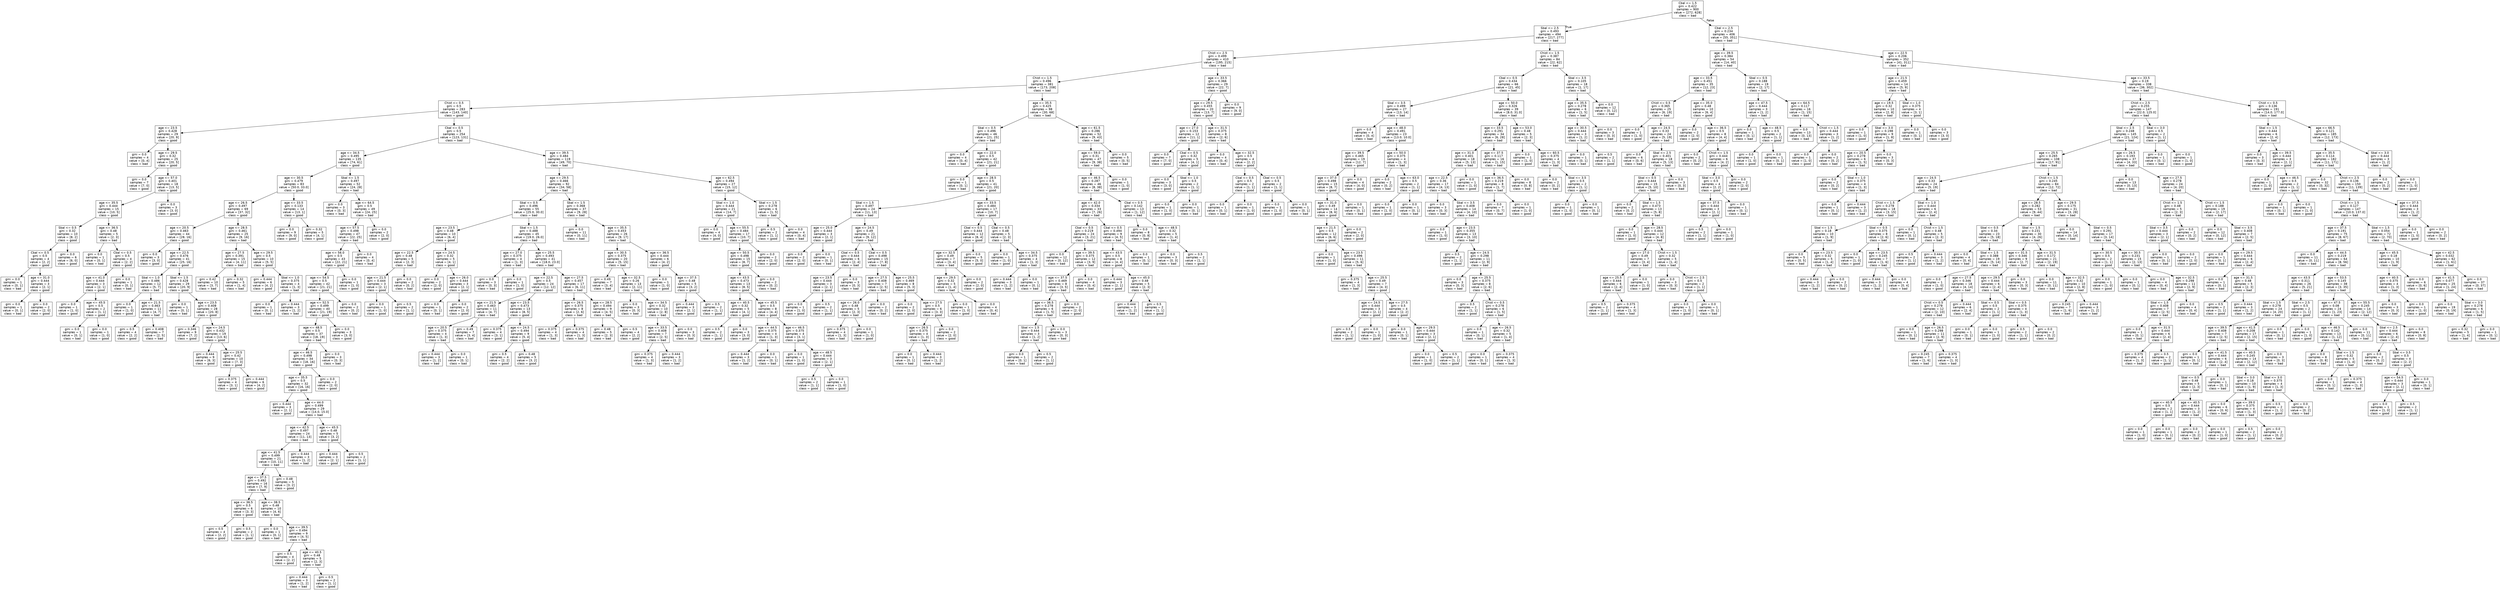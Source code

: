 digraph Tree {
node [shape=box, fontname="helvetica"] ;
edge [fontname="helvetica"] ;
0 [label="Cbal <= 1.5\ngini = 0.422\nsamples = 900\nvalue = [272, 628]\nclass = bad"] ;
1 [label="Sbal <= 2.5\ngini = 0.493\nsamples = 494\nvalue = [217, 277]\nclass = bad"] ;
0 -> 1 [labeldistance=2.5, labelangle=45, headlabel="True"] ;
2 [label="Chist <= 2.5\ngini = 0.499\nsamples = 410\nvalue = [195, 215]\nclass = bad"] ;
1 -> 2 ;
3 [label="Chist <= 1.5\ngini = 0.496\nsamples = 381\nvalue = [173, 208]\nclass = bad"] ;
2 -> 3 ;
4 [label="Chist <= 0.5\ngini = 0.5\nsamples = 283\nvalue = [143, 140]\nclass = good"] ;
3 -> 4 ;
5 [label="age <= 23.5\ngini = 0.428\nsamples = 29\nvalue = [20, 9]\nclass = good"] ;
4 -> 5 ;
6 [label="gini = 0.0\nsamples = 4\nvalue = [0, 4]\nclass = bad"] ;
5 -> 6 ;
7 [label="age <= 29.5\ngini = 0.32\nsamples = 25\nvalue = [20, 5]\nclass = good"] ;
5 -> 7 ;
8 [label="gini = 0.0\nsamples = 7\nvalue = [7, 0]\nclass = good"] ;
7 -> 8 ;
9 [label="age <= 57.0\ngini = 0.401\nsamples = 18\nvalue = [13, 5]\nclass = good"] ;
7 -> 9 ;
10 [label="age <= 35.5\ngini = 0.444\nsamples = 15\nvalue = [10, 5]\nclass = good"] ;
9 -> 10 ;
11 [label="Sbal <= 0.5\ngini = 0.32\nsamples = 10\nvalue = [8, 2]\nclass = good"] ;
10 -> 11 ;
12 [label="Cbal <= 0.5\ngini = 0.5\nsamples = 4\nvalue = [2, 2]\nclass = good"] ;
11 -> 12 ;
13 [label="gini = 0.0\nsamples = 1\nvalue = [0, 1]\nclass = bad"] ;
12 -> 13 ;
14 [label="age <= 31.0\ngini = 0.444\nsamples = 3\nvalue = [2, 1]\nclass = good"] ;
12 -> 14 ;
15 [label="gini = 0.0\nsamples = 1\nvalue = [0, 1]\nclass = bad"] ;
14 -> 15 ;
16 [label="gini = 0.0\nsamples = 2\nvalue = [2, 0]\nclass = good"] ;
14 -> 16 ;
17 [label="gini = 0.0\nsamples = 6\nvalue = [6, 0]\nclass = good"] ;
11 -> 17 ;
18 [label="age <= 36.5\ngini = 0.48\nsamples = 5\nvalue = [2, 3]\nclass = bad"] ;
10 -> 18 ;
19 [label="gini = 0.0\nsamples = 1\nvalue = [0, 1]\nclass = bad"] ;
18 -> 19 ;
20 [label="Cbal <= 0.5\ngini = 0.5\nsamples = 4\nvalue = [2, 2]\nclass = good"] ;
18 -> 20 ;
21 [label="age <= 41.0\ngini = 0.444\nsamples = 3\nvalue = [2, 1]\nclass = good"] ;
20 -> 21 ;
22 [label="gini = 0.0\nsamples = 1\nvalue = [1, 0]\nclass = good"] ;
21 -> 22 ;
23 [label="age <= 45.5\ngini = 0.5\nsamples = 2\nvalue = [1, 1]\nclass = good"] ;
21 -> 23 ;
24 [label="gini = 0.0\nsamples = 1\nvalue = [0, 1]\nclass = bad"] ;
23 -> 24 ;
25 [label="gini = 0.0\nsamples = 1\nvalue = [1, 0]\nclass = good"] ;
23 -> 25 ;
26 [label="gini = 0.0\nsamples = 1\nvalue = [0, 1]\nclass = bad"] ;
20 -> 26 ;
27 [label="gini = 0.0\nsamples = 3\nvalue = [3, 0]\nclass = good"] ;
9 -> 27 ;
28 [label="Cbal <= 0.5\ngini = 0.5\nsamples = 254\nvalue = [123, 131]\nclass = bad"] ;
4 -> 28 ;
29 [label="age <= 34.5\ngini = 0.495\nsamples = 135\nvalue = [74, 61]\nclass = good"] ;
28 -> 29 ;
30 [label="age <= 30.5\ngini = 0.479\nsamples = 83\nvalue = [50.0, 33.0]\nclass = good"] ;
29 -> 30 ;
31 [label="age <= 26.5\ngini = 0.497\nsamples = 69\nvalue = [37, 32]\nclass = good"] ;
30 -> 31 ;
32 [label="age <= 20.5\ngini = 0.463\nsamples = 44\nvalue = [28, 16]\nclass = good"] ;
31 -> 32 ;
33 [label="gini = 0.0\nsamples = 3\nvalue = [3, 0]\nclass = good"] ;
32 -> 33 ;
34 [label="age <= 22.5\ngini = 0.476\nsamples = 41\nvalue = [25, 16]\nclass = good"] ;
32 -> 34 ;
35 [label="Sbal <= 1.0\ngini = 0.486\nsamples = 12\nvalue = [5, 7]\nclass = bad"] ;
34 -> 35 ;
36 [label="gini = 0.0\nsamples = 1\nvalue = [1, 0]\nclass = good"] ;
35 -> 36 ;
37 [label="age <= 21.5\ngini = 0.463\nsamples = 11\nvalue = [4, 7]\nclass = bad"] ;
35 -> 37 ;
38 [label="gini = 0.5\nsamples = 4\nvalue = [2, 2]\nclass = good"] ;
37 -> 38 ;
39 [label="gini = 0.408\nsamples = 7\nvalue = [2, 5]\nclass = bad"] ;
37 -> 39 ;
40 [label="Sbal <= 1.5\ngini = 0.428\nsamples = 29\nvalue = [20, 9]\nclass = good"] ;
34 -> 40 ;
41 [label="gini = 0.0\nsamples = 1\nvalue = [0, 1]\nclass = bad"] ;
40 -> 41 ;
42 [label="age <= 23.5\ngini = 0.408\nsamples = 28\nvalue = [20, 8]\nclass = good"] ;
40 -> 42 ;
43 [label="gini = 0.346\nsamples = 9\nvalue = [7, 2]\nclass = good"] ;
42 -> 43 ;
44 [label="age <= 24.5\ngini = 0.432\nsamples = 19\nvalue = [13, 6]\nclass = good"] ;
42 -> 44 ;
45 [label="gini = 0.444\nsamples = 9\nvalue = [6, 3]\nclass = good"] ;
44 -> 45 ;
46 [label="age <= 25.5\ngini = 0.42\nsamples = 10\nvalue = [7, 3]\nclass = good"] ;
44 -> 46 ;
47 [label="gini = 0.375\nsamples = 4\nvalue = [3, 1]\nclass = good"] ;
46 -> 47 ;
48 [label="gini = 0.444\nsamples = 6\nvalue = [4, 2]\nclass = good"] ;
46 -> 48 ;
49 [label="age <= 28.5\ngini = 0.461\nsamples = 25\nvalue = [9, 16]\nclass = bad"] ;
31 -> 49 ;
50 [label="age <= 27.5\ngini = 0.391\nsamples = 15\nvalue = [4, 11]\nclass = bad"] ;
49 -> 50 ;
51 [label="gini = 0.42\nsamples = 10\nvalue = [3, 7]\nclass = bad"] ;
50 -> 51 ;
52 [label="gini = 0.32\nsamples = 5\nvalue = [1, 4]\nclass = bad"] ;
50 -> 52 ;
53 [label="age <= 29.5\ngini = 0.5\nsamples = 10\nvalue = [5, 5]\nclass = good"] ;
49 -> 53 ;
54 [label="gini = 0.444\nsamples = 6\nvalue = [4, 2]\nclass = good"] ;
53 -> 54 ;
55 [label="Sbal <= 1.0\ngini = 0.375\nsamples = 4\nvalue = [1, 3]\nclass = bad"] ;
53 -> 55 ;
56 [label="gini = 0.0\nsamples = 1\nvalue = [0, 1]\nclass = bad"] ;
55 -> 56 ;
57 [label="gini = 0.444\nsamples = 3\nvalue = [1, 2]\nclass = bad"] ;
55 -> 57 ;
58 [label="age <= 33.5\ngini = 0.133\nsamples = 14\nvalue = [13, 1]\nclass = good"] ;
30 -> 58 ;
59 [label="gini = 0.0\nsamples = 9\nvalue = [9, 0]\nclass = good"] ;
58 -> 59 ;
60 [label="gini = 0.32\nsamples = 5\nvalue = [4, 1]\nclass = good"] ;
58 -> 60 ;
61 [label="Sbal <= 1.5\ngini = 0.497\nsamples = 52\nvalue = [24, 28]\nclass = bad"] ;
29 -> 61 ;
62 [label="gini = 0.0\nsamples = 3\nvalue = [0, 3]\nclass = bad"] ;
61 -> 62 ;
63 [label="age <= 64.5\ngini = 0.5\nsamples = 49\nvalue = [24, 25]\nclass = bad"] ;
61 -> 63 ;
64 [label="age <= 57.5\ngini = 0.498\nsamples = 47\nvalue = [22, 25]\nclass = bad"] ;
63 -> 64 ;
65 [label="age <= 56.0\ngini = 0.5\nsamples = 43\nvalue = [22, 21]\nclass = good"] ;
64 -> 65 ;
66 [label="age <= 54.5\ngini = 0.5\nsamples = 42\nvalue = [21, 21]\nclass = good"] ;
65 -> 66 ;
67 [label="age <= 52.5\ngini = 0.499\nsamples = 40\nvalue = [21, 19]\nclass = good"] ;
66 -> 67 ;
68 [label="age <= 48.5\ngini = 0.5\nsamples = 37\nvalue = [18, 19]\nclass = bad"] ;
67 -> 68 ;
69 [label="age <= 46.5\ngini = 0.498\nsamples = 34\nvalue = [18, 16]\nclass = good"] ;
68 -> 69 ;
70 [label="age <= 35.5\ngini = 0.5\nsamples = 32\nvalue = [16, 16]\nclass = good"] ;
69 -> 70 ;
71 [label="gini = 0.444\nsamples = 3\nvalue = [2, 1]\nclass = good"] ;
70 -> 71 ;
72 [label="age <= 44.0\ngini = 0.499\nsamples = 29\nvalue = [14.0, 15.0]\nclass = bad"] ;
70 -> 72 ;
73 [label="age <= 42.5\ngini = 0.497\nsamples = 24\nvalue = [11, 13]\nclass = bad"] ;
72 -> 73 ;
74 [label="age <= 41.5\ngini = 0.499\nsamples = 21\nvalue = [10, 11]\nclass = bad"] ;
73 -> 74 ;
75 [label="age <= 37.5\ngini = 0.492\nsamples = 16\nvalue = [7, 9]\nclass = bad"] ;
74 -> 75 ;
76 [label="age <= 36.5\ngini = 0.5\nsamples = 6\nvalue = [3, 3]\nclass = good"] ;
75 -> 76 ;
77 [label="gini = 0.5\nsamples = 4\nvalue = [2, 2]\nclass = good"] ;
76 -> 77 ;
78 [label="gini = 0.5\nsamples = 2\nvalue = [1, 1]\nclass = good"] ;
76 -> 78 ;
79 [label="age <= 38.5\ngini = 0.48\nsamples = 10\nvalue = [4, 6]\nclass = bad"] ;
75 -> 79 ;
80 [label="gini = 0.0\nsamples = 1\nvalue = [0, 1]\nclass = bad"] ;
79 -> 80 ;
81 [label="age <= 39.5\ngini = 0.494\nsamples = 9\nvalue = [4, 5]\nclass = bad"] ;
79 -> 81 ;
82 [label="gini = 0.5\nsamples = 4\nvalue = [2, 2]\nclass = good"] ;
81 -> 82 ;
83 [label="age <= 40.5\ngini = 0.48\nsamples = 5\nvalue = [2, 3]\nclass = bad"] ;
81 -> 83 ;
84 [label="gini = 0.444\nsamples = 3\nvalue = [1, 2]\nclass = bad"] ;
83 -> 84 ;
85 [label="gini = 0.5\nsamples = 2\nvalue = [1, 1]\nclass = good"] ;
83 -> 85 ;
86 [label="gini = 0.48\nsamples = 5\nvalue = [3, 2]\nclass = good"] ;
74 -> 86 ;
87 [label="gini = 0.444\nsamples = 3\nvalue = [1, 2]\nclass = bad"] ;
73 -> 87 ;
88 [label="age <= 45.5\ngini = 0.48\nsamples = 5\nvalue = [3, 2]\nclass = good"] ;
72 -> 88 ;
89 [label="gini = 0.444\nsamples = 3\nvalue = [2, 1]\nclass = good"] ;
88 -> 89 ;
90 [label="gini = 0.5\nsamples = 2\nvalue = [1, 1]\nclass = good"] ;
88 -> 90 ;
91 [label="gini = 0.0\nsamples = 2\nvalue = [2, 0]\nclass = good"] ;
69 -> 91 ;
92 [label="gini = 0.0\nsamples = 3\nvalue = [0, 3]\nclass = bad"] ;
68 -> 92 ;
93 [label="gini = 0.0\nsamples = 3\nvalue = [3, 0]\nclass = good"] ;
67 -> 93 ;
94 [label="gini = 0.0\nsamples = 2\nvalue = [0, 2]\nclass = bad"] ;
66 -> 94 ;
95 [label="gini = 0.0\nsamples = 1\nvalue = [1, 0]\nclass = good"] ;
65 -> 95 ;
96 [label="gini = 0.0\nsamples = 4\nvalue = [0, 4]\nclass = bad"] ;
64 -> 96 ;
97 [label="gini = 0.0\nsamples = 2\nvalue = [2, 0]\nclass = good"] ;
63 -> 97 ;
98 [label="age <= 39.5\ngini = 0.484\nsamples = 119\nvalue = [49, 70]\nclass = bad"] ;
28 -> 98 ;
99 [label="age <= 29.5\ngini = 0.466\nsamples = 92\nvalue = [34, 58]\nclass = bad"] ;
98 -> 99 ;
100 [label="Sbal <= 0.5\ngini = 0.496\nsamples = 55\nvalue = [25.0, 30.0]\nclass = bad"] ;
99 -> 100 ;
101 [label="age <= 23.5\ngini = 0.48\nsamples = 10\nvalue = [6, 4]\nclass = good"] ;
100 -> 101 ;
102 [label="age <= 22.5\ngini = 0.48\nsamples = 5\nvalue = [2, 3]\nclass = bad"] ;
101 -> 102 ;
103 [label="age <= 21.5\ngini = 0.444\nsamples = 3\nvalue = [2, 1]\nclass = good"] ;
102 -> 103 ;
104 [label="gini = 0.0\nsamples = 1\nvalue = [1, 0]\nclass = good"] ;
103 -> 104 ;
105 [label="gini = 0.5\nsamples = 2\nvalue = [1, 1]\nclass = good"] ;
103 -> 105 ;
106 [label="gini = 0.0\nsamples = 2\nvalue = [0, 2]\nclass = bad"] ;
102 -> 106 ;
107 [label="age <= 24.5\ngini = 0.32\nsamples = 5\nvalue = [4, 1]\nclass = good"] ;
101 -> 107 ;
108 [label="gini = 0.0\nsamples = 2\nvalue = [2, 0]\nclass = good"] ;
107 -> 108 ;
109 [label="age <= 26.0\ngini = 0.444\nsamples = 3\nvalue = [2, 1]\nclass = good"] ;
107 -> 109 ;
110 [label="gini = 0.0\nsamples = 1\nvalue = [0, 1]\nclass = bad"] ;
109 -> 110 ;
111 [label="gini = 0.0\nsamples = 2\nvalue = [2, 0]\nclass = good"] ;
109 -> 111 ;
112 [label="Sbal <= 1.5\ngini = 0.488\nsamples = 45\nvalue = [19.0, 26.0]\nclass = bad"] ;
100 -> 112 ;
113 [label="age <= 27.0\ngini = 0.375\nsamples = 4\nvalue = [1, 3]\nclass = bad"] ;
112 -> 113 ;
114 [label="gini = 0.0\nsamples = 3\nvalue = [0, 3]\nclass = bad"] ;
113 -> 114 ;
115 [label="gini = 0.0\nsamples = 1\nvalue = [1, 0]\nclass = good"] ;
113 -> 115 ;
116 [label="age <= 25.5\ngini = 0.493\nsamples = 41\nvalue = [18.0, 23.0]\nclass = bad"] ;
112 -> 116 ;
117 [label="age <= 22.5\ngini = 0.5\nsamples = 24\nvalue = [12, 12]\nclass = good"] ;
116 -> 117 ;
118 [label="age <= 21.5\ngini = 0.463\nsamples = 11\nvalue = [4, 7]\nclass = bad"] ;
117 -> 118 ;
119 [label="age <= 20.5\ngini = 0.375\nsamples = 4\nvalue = [1, 3]\nclass = bad"] ;
118 -> 119 ;
120 [label="gini = 0.444\nsamples = 3\nvalue = [1, 2]\nclass = bad"] ;
119 -> 120 ;
121 [label="gini = 0.0\nsamples = 1\nvalue = [0, 1]\nclass = bad"] ;
119 -> 121 ;
122 [label="gini = 0.49\nsamples = 7\nvalue = [3, 4]\nclass = bad"] ;
118 -> 122 ;
123 [label="age <= 23.5\ngini = 0.473\nsamples = 13\nvalue = [8, 5]\nclass = good"] ;
117 -> 123 ;
124 [label="gini = 0.375\nsamples = 4\nvalue = [3, 1]\nclass = good"] ;
123 -> 124 ;
125 [label="age <= 24.5\ngini = 0.494\nsamples = 9\nvalue = [5, 4]\nclass = good"] ;
123 -> 125 ;
126 [label="gini = 0.5\nsamples = 4\nvalue = [2, 2]\nclass = good"] ;
125 -> 126 ;
127 [label="gini = 0.48\nsamples = 5\nvalue = [3, 2]\nclass = good"] ;
125 -> 127 ;
128 [label="age <= 27.5\ngini = 0.457\nsamples = 17\nvalue = [6, 11]\nclass = bad"] ;
116 -> 128 ;
129 [label="age <= 26.5\ngini = 0.375\nsamples = 8\nvalue = [2, 6]\nclass = bad"] ;
128 -> 129 ;
130 [label="gini = 0.375\nsamples = 4\nvalue = [1, 3]\nclass = bad"] ;
129 -> 130 ;
131 [label="gini = 0.375\nsamples = 4\nvalue = [1, 3]\nclass = bad"] ;
129 -> 131 ;
132 [label="age <= 28.5\ngini = 0.494\nsamples = 9\nvalue = [4, 5]\nclass = bad"] ;
128 -> 132 ;
133 [label="gini = 0.48\nsamples = 5\nvalue = [2, 3]\nclass = bad"] ;
132 -> 133 ;
134 [label="gini = 0.5\nsamples = 4\nvalue = [2, 2]\nclass = good"] ;
132 -> 134 ;
135 [label="Sbal <= 1.5\ngini = 0.368\nsamples = 37\nvalue = [9, 28]\nclass = bad"] ;
99 -> 135 ;
136 [label="gini = 0.0\nsamples = 11\nvalue = [0, 11]\nclass = bad"] ;
135 -> 136 ;
137 [label="age <= 35.5\ngini = 0.453\nsamples = 26\nvalue = [9, 17]\nclass = bad"] ;
135 -> 137 ;
138 [label="age <= 30.5\ngini = 0.375\nsamples = 20\nvalue = [5, 15]\nclass = bad"] ;
137 -> 138 ;
139 [label="gini = 0.49\nsamples = 7\nvalue = [3, 4]\nclass = bad"] ;
138 -> 139 ;
140 [label="age <= 32.5\ngini = 0.26\nsamples = 13\nvalue = [2, 11]\nclass = bad"] ;
138 -> 140 ;
141 [label="gini = 0.0\nsamples = 3\nvalue = [0, 3]\nclass = bad"] ;
140 -> 141 ;
142 [label="age <= 34.5\ngini = 0.32\nsamples = 10\nvalue = [2, 8]\nclass = bad"] ;
140 -> 142 ;
143 [label="age <= 33.5\ngini = 0.408\nsamples = 7\nvalue = [2, 5]\nclass = bad"] ;
142 -> 143 ;
144 [label="gini = 0.375\nsamples = 4\nvalue = [1, 3]\nclass = bad"] ;
143 -> 144 ;
145 [label="gini = 0.444\nsamples = 3\nvalue = [1, 2]\nclass = bad"] ;
143 -> 145 ;
146 [label="gini = 0.0\nsamples = 3\nvalue = [0, 3]\nclass = bad"] ;
142 -> 146 ;
147 [label="age <= 36.5\ngini = 0.444\nsamples = 6\nvalue = [4, 2]\nclass = good"] ;
137 -> 147 ;
148 [label="gini = 0.0\nsamples = 1\nvalue = [1, 0]\nclass = good"] ;
147 -> 148 ;
149 [label="age <= 37.5\ngini = 0.48\nsamples = 5\nvalue = [3, 2]\nclass = good"] ;
147 -> 149 ;
150 [label="gini = 0.444\nsamples = 3\nvalue = [2, 1]\nclass = good"] ;
149 -> 150 ;
151 [label="gini = 0.5\nsamples = 2\nvalue = [1, 1]\nclass = good"] ;
149 -> 151 ;
152 [label="age <= 62.5\ngini = 0.494\nsamples = 27\nvalue = [15, 12]\nclass = good"] ;
98 -> 152 ;
153 [label="Sbal <= 1.0\ngini = 0.444\nsamples = 21\nvalue = [14, 7]\nclass = good"] ;
152 -> 153 ;
154 [label="gini = 0.0\nsamples = 4\nvalue = [4, 0]\nclass = good"] ;
153 -> 154 ;
155 [label="age <= 55.5\ngini = 0.484\nsamples = 17\nvalue = [10, 7]\nclass = good"] ;
153 -> 155 ;
156 [label="age <= 50.5\ngini = 0.498\nsamples = 15\nvalue = [8, 7]\nclass = good"] ;
155 -> 156 ;
157 [label="age <= 43.5\ngini = 0.473\nsamples = 13\nvalue = [8, 5]\nclass = good"] ;
156 -> 157 ;
158 [label="age <= 40.5\ngini = 0.32\nsamples = 5\nvalue = [4, 1]\nclass = good"] ;
157 -> 158 ;
159 [label="gini = 0.5\nsamples = 2\nvalue = [1, 1]\nclass = good"] ;
158 -> 159 ;
160 [label="gini = 0.0\nsamples = 3\nvalue = [3, 0]\nclass = good"] ;
158 -> 160 ;
161 [label="age <= 45.5\ngini = 0.5\nsamples = 8\nvalue = [4, 4]\nclass = good"] ;
157 -> 161 ;
162 [label="age <= 44.5\ngini = 0.375\nsamples = 4\nvalue = [1, 3]\nclass = bad"] ;
161 -> 162 ;
163 [label="gini = 0.444\nsamples = 3\nvalue = [1, 2]\nclass = bad"] ;
162 -> 163 ;
164 [label="gini = 0.0\nsamples = 1\nvalue = [0, 1]\nclass = bad"] ;
162 -> 164 ;
165 [label="age <= 46.5\ngini = 0.375\nsamples = 4\nvalue = [3, 1]\nclass = good"] ;
161 -> 165 ;
166 [label="gini = 0.0\nsamples = 1\nvalue = [1, 0]\nclass = good"] ;
165 -> 166 ;
167 [label="age <= 48.5\ngini = 0.444\nsamples = 3\nvalue = [2, 1]\nclass = good"] ;
165 -> 167 ;
168 [label="gini = 0.5\nsamples = 2\nvalue = [1, 1]\nclass = good"] ;
167 -> 168 ;
169 [label="gini = 0.0\nsamples = 1\nvalue = [1, 0]\nclass = good"] ;
167 -> 169 ;
170 [label="gini = 0.0\nsamples = 2\nvalue = [0, 2]\nclass = bad"] ;
156 -> 170 ;
171 [label="gini = 0.0\nsamples = 2\nvalue = [2, 0]\nclass = good"] ;
155 -> 171 ;
172 [label="Sbal <= 1.5\ngini = 0.278\nsamples = 6\nvalue = [1, 5]\nclass = bad"] ;
152 -> 172 ;
173 [label="gini = 0.5\nsamples = 2\nvalue = [1, 1]\nclass = good"] ;
172 -> 173 ;
174 [label="gini = 0.0\nsamples = 4\nvalue = [0, 4]\nclass = bad"] ;
172 -> 174 ;
175 [label="age <= 35.5\ngini = 0.425\nsamples = 98\nvalue = [30, 68]\nclass = bad"] ;
3 -> 175 ;
176 [label="Sbal <= 0.5\ngini = 0.496\nsamples = 46\nvalue = [21, 25]\nclass = bad"] ;
175 -> 176 ;
177 [label="gini = 0.0\nsamples = 4\nvalue = [0, 4]\nclass = bad"] ;
176 -> 177 ;
178 [label="age <= 22.0\ngini = 0.5\nsamples = 42\nvalue = [21, 21]\nclass = good"] ;
176 -> 178 ;
179 [label="gini = 0.0\nsamples = 1\nvalue = [0, 1]\nclass = bad"] ;
178 -> 179 ;
180 [label="age <= 28.5\ngini = 0.5\nsamples = 41\nvalue = [21, 20]\nclass = good"] ;
178 -> 180 ;
181 [label="Sbal <= 1.5\ngini = 0.497\nsamples = 24\nvalue = [11, 13]\nclass = bad"] ;
180 -> 181 ;
182 [label="age <= 25.0\ngini = 0.444\nsamples = 3\nvalue = [2, 1]\nclass = good"] ;
181 -> 182 ;
183 [label="gini = 0.0\nsamples = 2\nvalue = [2, 0]\nclass = good"] ;
182 -> 183 ;
184 [label="gini = 0.0\nsamples = 1\nvalue = [0, 1]\nclass = bad"] ;
182 -> 184 ;
185 [label="age <= 24.5\ngini = 0.49\nsamples = 21\nvalue = [9, 12]\nclass = bad"] ;
181 -> 185 ;
186 [label="Cbal <= 0.5\ngini = 0.444\nsamples = 6\nvalue = [2, 4]\nclass = bad"] ;
185 -> 186 ;
187 [label="age <= 23.5\ngini = 0.444\nsamples = 3\nvalue = [2, 1]\nclass = good"] ;
186 -> 187 ;
188 [label="gini = 0.0\nsamples = 1\nvalue = [1, 0]\nclass = good"] ;
187 -> 188 ;
189 [label="gini = 0.5\nsamples = 2\nvalue = [1, 1]\nclass = good"] ;
187 -> 189 ;
190 [label="gini = 0.0\nsamples = 3\nvalue = [0, 3]\nclass = bad"] ;
186 -> 190 ;
191 [label="Cbal <= 0.5\ngini = 0.498\nsamples = 15\nvalue = [7, 8]\nclass = bad"] ;
185 -> 191 ;
192 [label="age <= 27.5\ngini = 0.408\nsamples = 7\nvalue = [2, 5]\nclass = bad"] ;
191 -> 192 ;
193 [label="age <= 26.0\ngini = 0.48\nsamples = 5\nvalue = [2, 3]\nclass = bad"] ;
192 -> 193 ;
194 [label="gini = 0.375\nsamples = 4\nvalue = [1, 3]\nclass = bad"] ;
193 -> 194 ;
195 [label="gini = 0.0\nsamples = 1\nvalue = [1, 0]\nclass = good"] ;
193 -> 195 ;
196 [label="gini = 0.0\nsamples = 2\nvalue = [0, 2]\nclass = bad"] ;
192 -> 196 ;
197 [label="age <= 25.5\ngini = 0.469\nsamples = 8\nvalue = [5, 3]\nclass = good"] ;
191 -> 197 ;
198 [label="gini = 0.0\nsamples = 2\nvalue = [2, 0]\nclass = good"] ;
197 -> 198 ;
199 [label="age <= 27.5\ngini = 0.5\nsamples = 6\nvalue = [3, 3]\nclass = good"] ;
197 -> 199 ;
200 [label="age <= 26.5\ngini = 0.375\nsamples = 4\nvalue = [1, 3]\nclass = bad"] ;
199 -> 200 ;
201 [label="gini = 0.0\nsamples = 1\nvalue = [0, 1]\nclass = bad"] ;
200 -> 201 ;
202 [label="gini = 0.444\nsamples = 3\nvalue = [1, 2]\nclass = bad"] ;
200 -> 202 ;
203 [label="gini = 0.0\nsamples = 2\nvalue = [2, 0]\nclass = good"] ;
199 -> 203 ;
204 [label="age <= 33.5\ngini = 0.484\nsamples = 17\nvalue = [10, 7]\nclass = good"] ;
180 -> 204 ;
205 [label="Cbal <= 0.5\ngini = 0.444\nsamples = 12\nvalue = [8, 4]\nclass = good"] ;
204 -> 205 ;
206 [label="age <= 32.5\ngini = 0.49\nsamples = 7\nvalue = [3, 4]\nclass = bad"] ;
205 -> 206 ;
207 [label="age <= 29.5\ngini = 0.32\nsamples = 5\nvalue = [1, 4]\nclass = bad"] ;
206 -> 207 ;
208 [label="gini = 0.0\nsamples = 1\nvalue = [1, 0]\nclass = good"] ;
207 -> 208 ;
209 [label="gini = 0.0\nsamples = 4\nvalue = [0, 4]\nclass = bad"] ;
207 -> 209 ;
210 [label="gini = 0.0\nsamples = 2\nvalue = [2, 0]\nclass = good"] ;
206 -> 210 ;
211 [label="gini = 0.0\nsamples = 5\nvalue = [5, 0]\nclass = good"] ;
205 -> 211 ;
212 [label="Cbal <= 0.5\ngini = 0.48\nsamples = 5\nvalue = [2, 3]\nclass = bad"] ;
204 -> 212 ;
213 [label="gini = 0.0\nsamples = 1\nvalue = [1, 0]\nclass = good"] ;
212 -> 213 ;
214 [label="age <= 34.5\ngini = 0.375\nsamples = 4\nvalue = [1, 3]\nclass = bad"] ;
212 -> 214 ;
215 [label="gini = 0.444\nsamples = 3\nvalue = [1, 2]\nclass = bad"] ;
214 -> 215 ;
216 [label="gini = 0.0\nsamples = 1\nvalue = [0, 1]\nclass = bad"] ;
214 -> 216 ;
217 [label="age <= 61.5\ngini = 0.286\nsamples = 52\nvalue = [9, 43]\nclass = bad"] ;
175 -> 217 ;
218 [label="age <= 59.0\ngini = 0.31\nsamples = 47\nvalue = [9, 38]\nclass = bad"] ;
217 -> 218 ;
219 [label="age <= 46.5\ngini = 0.287\nsamples = 46\nvalue = [8, 38]\nclass = bad"] ;
218 -> 219 ;
220 [label="age <= 42.0\ngini = 0.334\nsamples = 33\nvalue = [7, 26]\nclass = bad"] ;
219 -> 220 ;
221 [label="Cbal <= 0.5\ngini = 0.219\nsamples = 24\nvalue = [3, 21]\nclass = bad"] ;
220 -> 221 ;
222 [label="gini = 0.0\nsamples = 12\nvalue = [0, 12]\nclass = bad"] ;
221 -> 222 ;
223 [label="age <= 39.5\ngini = 0.375\nsamples = 12\nvalue = [3, 9]\nclass = bad"] ;
221 -> 223 ;
224 [label="age <= 37.5\ngini = 0.469\nsamples = 8\nvalue = [3, 5]\nclass = bad"] ;
223 -> 224 ;
225 [label="age <= 36.5\ngini = 0.278\nsamples = 6\nvalue = [1, 5]\nclass = bad"] ;
224 -> 225 ;
226 [label="Sbal <= 1.5\ngini = 0.444\nsamples = 3\nvalue = [1, 2]\nclass = bad"] ;
225 -> 226 ;
227 [label="gini = 0.0\nsamples = 1\nvalue = [0, 1]\nclass = bad"] ;
226 -> 227 ;
228 [label="gini = 0.5\nsamples = 2\nvalue = [1, 1]\nclass = good"] ;
226 -> 228 ;
229 [label="gini = 0.0\nsamples = 3\nvalue = [0, 3]\nclass = bad"] ;
225 -> 229 ;
230 [label="gini = 0.0\nsamples = 2\nvalue = [2, 0]\nclass = good"] ;
224 -> 230 ;
231 [label="gini = 0.0\nsamples = 4\nvalue = [0, 4]\nclass = bad"] ;
223 -> 231 ;
232 [label="Cbal <= 0.5\ngini = 0.494\nsamples = 9\nvalue = [4, 5]\nclass = bad"] ;
220 -> 232 ;
233 [label="age <= 43.5\ngini = 0.5\nsamples = 8\nvalue = [4, 4]\nclass = good"] ;
232 -> 233 ;
234 [label="gini = 0.444\nsamples = 3\nvalue = [2, 1]\nclass = good"] ;
233 -> 234 ;
235 [label="age <= 45.0\ngini = 0.48\nsamples = 5\nvalue = [2, 3]\nclass = bad"] ;
233 -> 235 ;
236 [label="gini = 0.444\nsamples = 3\nvalue = [1, 2]\nclass = bad"] ;
235 -> 236 ;
237 [label="gini = 0.5\nsamples = 2\nvalue = [1, 1]\nclass = good"] ;
235 -> 237 ;
238 [label="gini = 0.0\nsamples = 1\nvalue = [0, 1]\nclass = bad"] ;
232 -> 238 ;
239 [label="Cbal <= 0.5\ngini = 0.142\nsamples = 13\nvalue = [1, 12]\nclass = bad"] ;
219 -> 239 ;
240 [label="gini = 0.0\nsamples = 8\nvalue = [0, 8]\nclass = bad"] ;
239 -> 240 ;
241 [label="age <= 48.5\ngini = 0.32\nsamples = 5\nvalue = [1, 4]\nclass = bad"] ;
239 -> 241 ;
242 [label="gini = 0.0\nsamples = 3\nvalue = [0, 3]\nclass = bad"] ;
241 -> 242 ;
243 [label="gini = 0.5\nsamples = 2\nvalue = [1, 1]\nclass = good"] ;
241 -> 243 ;
244 [label="gini = 0.0\nsamples = 1\nvalue = [1, 0]\nclass = good"] ;
218 -> 244 ;
245 [label="gini = 0.0\nsamples = 5\nvalue = [0, 5]\nclass = bad"] ;
217 -> 245 ;
246 [label="age <= 33.5\ngini = 0.366\nsamples = 29\nvalue = [22, 7]\nclass = good"] ;
2 -> 246 ;
247 [label="age <= 29.5\ngini = 0.455\nsamples = 20\nvalue = [13, 7]\nclass = good"] ;
246 -> 247 ;
248 [label="age <= 27.0\ngini = 0.153\nsamples = 12\nvalue = [11, 1]\nclass = good"] ;
247 -> 248 ;
249 [label="gini = 0.0\nsamples = 7\nvalue = [7, 0]\nclass = good"] ;
248 -> 249 ;
250 [label="Cbal <= 0.5\ngini = 0.32\nsamples = 5\nvalue = [4, 1]\nclass = good"] ;
248 -> 250 ;
251 [label="gini = 0.0\nsamples = 3\nvalue = [3, 0]\nclass = good"] ;
250 -> 251 ;
252 [label="Sbal <= 1.0\ngini = 0.5\nsamples = 2\nvalue = [1, 1]\nclass = good"] ;
250 -> 252 ;
253 [label="gini = 0.0\nsamples = 1\nvalue = [1, 0]\nclass = good"] ;
252 -> 253 ;
254 [label="gini = 0.0\nsamples = 1\nvalue = [0, 1]\nclass = bad"] ;
252 -> 254 ;
255 [label="age <= 31.5\ngini = 0.375\nsamples = 8\nvalue = [2, 6]\nclass = bad"] ;
247 -> 255 ;
256 [label="gini = 0.0\nsamples = 4\nvalue = [0, 4]\nclass = bad"] ;
255 -> 256 ;
257 [label="age <= 32.5\ngini = 0.5\nsamples = 4\nvalue = [2, 2]\nclass = good"] ;
255 -> 257 ;
258 [label="Cbal <= 0.5\ngini = 0.5\nsamples = 2\nvalue = [1, 1]\nclass = good"] ;
257 -> 258 ;
259 [label="gini = 0.0\nsamples = 1\nvalue = [0, 1]\nclass = bad"] ;
258 -> 259 ;
260 [label="gini = 0.0\nsamples = 1\nvalue = [1, 0]\nclass = good"] ;
258 -> 260 ;
261 [label="Cbal <= 0.5\ngini = 0.5\nsamples = 2\nvalue = [1, 1]\nclass = good"] ;
257 -> 261 ;
262 [label="gini = 0.0\nsamples = 1\nvalue = [1, 0]\nclass = good"] ;
261 -> 262 ;
263 [label="gini = 0.0\nsamples = 1\nvalue = [0, 1]\nclass = bad"] ;
261 -> 263 ;
264 [label="gini = 0.0\nsamples = 9\nvalue = [9, 0]\nclass = good"] ;
246 -> 264 ;
265 [label="Chist <= 1.5\ngini = 0.387\nsamples = 84\nvalue = [22, 62]\nclass = bad"] ;
1 -> 265 ;
266 [label="Cbal <= 0.5\ngini = 0.434\nsamples = 66\nvalue = [21, 45]\nclass = bad"] ;
265 -> 266 ;
267 [label="Sbal <= 3.5\ngini = 0.499\nsamples = 27\nvalue = [13, 14]\nclass = bad"] ;
266 -> 267 ;
268 [label="gini = 0.0\nsamples = 4\nvalue = [0, 4]\nclass = bad"] ;
267 -> 268 ;
269 [label="age <= 48.0\ngini = 0.491\nsamples = 23\nvalue = [13.0, 10.0]\nclass = good"] ;
267 -> 269 ;
270 [label="age <= 39.5\ngini = 0.465\nsamples = 19\nvalue = [12, 7]\nclass = good"] ;
269 -> 270 ;
271 [label="age <= 37.0\ngini = 0.498\nsamples = 15\nvalue = [8, 7]\nclass = good"] ;
270 -> 271 ;
272 [label="age <= 31.0\ngini = 0.49\nsamples = 14\nvalue = [8, 6]\nclass = good"] ;
271 -> 272 ;
273 [label="age <= 21.5\ngini = 0.5\nsamples = 12\nvalue = [6, 6]\nclass = good"] ;
272 -> 273 ;
274 [label="gini = 0.0\nsamples = 1\nvalue = [1, 0]\nclass = good"] ;
273 -> 274 ;
275 [label="age <= 23.5\ngini = 0.496\nsamples = 11\nvalue = [5, 6]\nclass = bad"] ;
273 -> 275 ;
276 [label="gini = 0.375\nsamples = 4\nvalue = [1, 3]\nclass = bad"] ;
275 -> 276 ;
277 [label="age <= 25.5\ngini = 0.49\nsamples = 7\nvalue = [4, 3]\nclass = good"] ;
275 -> 277 ;
278 [label="age <= 24.5\ngini = 0.444\nsamples = 3\nvalue = [2, 1]\nclass = good"] ;
277 -> 278 ;
279 [label="gini = 0.5\nsamples = 2\nvalue = [1, 1]\nclass = good"] ;
278 -> 279 ;
280 [label="gini = 0.0\nsamples = 1\nvalue = [1, 0]\nclass = good"] ;
278 -> 280 ;
281 [label="age <= 27.5\ngini = 0.5\nsamples = 4\nvalue = [2, 2]\nclass = good"] ;
277 -> 281 ;
282 [label="gini = 0.0\nsamples = 1\nvalue = [0, 1]\nclass = bad"] ;
281 -> 282 ;
283 [label="age <= 29.5\ngini = 0.444\nsamples = 3\nvalue = [2, 1]\nclass = good"] ;
281 -> 283 ;
284 [label="gini = 0.0\nsamples = 1\nvalue = [1, 0]\nclass = good"] ;
283 -> 284 ;
285 [label="gini = 0.5\nsamples = 2\nvalue = [1, 1]\nclass = good"] ;
283 -> 285 ;
286 [label="gini = 0.0\nsamples = 2\nvalue = [2, 0]\nclass = good"] ;
272 -> 286 ;
287 [label="gini = 0.0\nsamples = 1\nvalue = [0, 1]\nclass = bad"] ;
271 -> 287 ;
288 [label="gini = 0.0\nsamples = 4\nvalue = [4, 0]\nclass = good"] ;
270 -> 288 ;
289 [label="age <= 50.0\ngini = 0.375\nsamples = 4\nvalue = [1, 3]\nclass = bad"] ;
269 -> 289 ;
290 [label="gini = 0.0\nsamples = 2\nvalue = [0, 2]\nclass = bad"] ;
289 -> 290 ;
291 [label="age <= 63.0\ngini = 0.5\nsamples = 2\nvalue = [1, 1]\nclass = good"] ;
289 -> 291 ;
292 [label="gini = 0.0\nsamples = 1\nvalue = [1, 0]\nclass = good"] ;
291 -> 292 ;
293 [label="gini = 0.0\nsamples = 1\nvalue = [0, 1]\nclass = bad"] ;
291 -> 293 ;
294 [label="age <= 50.0\ngini = 0.326\nsamples = 39\nvalue = [8.0, 31.0]\nclass = bad"] ;
266 -> 294 ;
295 [label="age <= 33.5\ngini = 0.291\nsamples = 34\nvalue = [6, 28]\nclass = bad"] ;
294 -> 295 ;
296 [label="age <= 31.0\ngini = 0.401\nsamples = 18\nvalue = [5, 13]\nclass = bad"] ;
295 -> 296 ;
297 [label="age <= 22.5\ngini = 0.36\nsamples = 17\nvalue = [4, 13]\nclass = bad"] ;
296 -> 297 ;
298 [label="gini = 0.0\nsamples = 3\nvalue = [0, 3]\nclass = bad"] ;
297 -> 298 ;
299 [label="Sbal <= 3.5\ngini = 0.408\nsamples = 14\nvalue = [4, 10]\nclass = bad"] ;
297 -> 299 ;
300 [label="gini = 0.0\nsamples = 1\nvalue = [1, 0]\nclass = good"] ;
299 -> 300 ;
301 [label="age <= 23.5\ngini = 0.355\nsamples = 13\nvalue = [3, 10]\nclass = bad"] ;
299 -> 301 ;
302 [label="gini = 0.5\nsamples = 2\nvalue = [1, 1]\nclass = good"] ;
301 -> 302 ;
303 [label="age <= 24.5\ngini = 0.298\nsamples = 11\nvalue = [2, 9]\nclass = bad"] ;
301 -> 303 ;
304 [label="gini = 0.0\nsamples = 3\nvalue = [0, 3]\nclass = bad"] ;
303 -> 304 ;
305 [label="age <= 25.5\ngini = 0.375\nsamples = 8\nvalue = [2, 6]\nclass = bad"] ;
303 -> 305 ;
306 [label="gini = 0.5\nsamples = 2\nvalue = [1, 1]\nclass = good"] ;
305 -> 306 ;
307 [label="Chist <= 0.5\ngini = 0.278\nsamples = 6\nvalue = [1, 5]\nclass = bad"] ;
305 -> 307 ;
308 [label="gini = 0.0\nsamples = 1\nvalue = [0, 1]\nclass = bad"] ;
307 -> 308 ;
309 [label="age <= 26.5\ngini = 0.32\nsamples = 5\nvalue = [1, 4]\nclass = bad"] ;
307 -> 309 ;
310 [label="gini = 0.0\nsamples = 1\nvalue = [0, 1]\nclass = bad"] ;
309 -> 310 ;
311 [label="gini = 0.375\nsamples = 4\nvalue = [1, 3]\nclass = bad"] ;
309 -> 311 ;
312 [label="gini = 0.0\nsamples = 1\nvalue = [1, 0]\nclass = good"] ;
296 -> 312 ;
313 [label="age <= 37.5\ngini = 0.117\nsamples = 16\nvalue = [1, 15]\nclass = bad"] ;
295 -> 313 ;
314 [label="age <= 36.5\ngini = 0.219\nsamples = 8\nvalue = [1, 7]\nclass = bad"] ;
313 -> 314 ;
315 [label="gini = 0.0\nsamples = 7\nvalue = [0, 7]\nclass = bad"] ;
314 -> 315 ;
316 [label="gini = 0.0\nsamples = 1\nvalue = [1, 0]\nclass = good"] ;
314 -> 316 ;
317 [label="gini = 0.0\nsamples = 8\nvalue = [0, 8]\nclass = bad"] ;
313 -> 317 ;
318 [label="age <= 53.0\ngini = 0.48\nsamples = 5\nvalue = [2, 3]\nclass = bad"] ;
294 -> 318 ;
319 [label="gini = 0.0\nsamples = 1\nvalue = [1, 0]\nclass = good"] ;
318 -> 319 ;
320 [label="age <= 60.5\ngini = 0.375\nsamples = 4\nvalue = [1, 3]\nclass = bad"] ;
318 -> 320 ;
321 [label="gini = 0.0\nsamples = 2\nvalue = [0, 2]\nclass = bad"] ;
320 -> 321 ;
322 [label="Sbal <= 3.5\ngini = 0.5\nsamples = 2\nvalue = [1, 1]\nclass = good"] ;
320 -> 322 ;
323 [label="gini = 0.0\nsamples = 1\nvalue = [1, 0]\nclass = good"] ;
322 -> 323 ;
324 [label="gini = 0.0\nsamples = 1\nvalue = [0, 1]\nclass = bad"] ;
322 -> 324 ;
325 [label="Sbal <= 3.5\ngini = 0.105\nsamples = 18\nvalue = [1, 17]\nclass = bad"] ;
265 -> 325 ;
326 [label="age <= 35.5\ngini = 0.278\nsamples = 6\nvalue = [1, 5]\nclass = bad"] ;
325 -> 326 ;
327 [label="age <= 30.5\ngini = 0.444\nsamples = 3\nvalue = [1, 2]\nclass = bad"] ;
326 -> 327 ;
328 [label="gini = 0.0\nsamples = 1\nvalue = [0, 1]\nclass = bad"] ;
327 -> 328 ;
329 [label="gini = 0.5\nsamples = 2\nvalue = [1, 1]\nclass = good"] ;
327 -> 329 ;
330 [label="gini = 0.0\nsamples = 3\nvalue = [0, 3]\nclass = bad"] ;
326 -> 330 ;
331 [label="gini = 0.0\nsamples = 12\nvalue = [0, 12]\nclass = bad"] ;
325 -> 331 ;
332 [label="Cbal <= 2.5\ngini = 0.234\nsamples = 406\nvalue = [55, 351]\nclass = bad"] ;
0 -> 332 [labeldistance=2.5, labelangle=-45, headlabel="False"] ;
333 [label="age <= 39.5\ngini = 0.384\nsamples = 54\nvalue = [14, 40]\nclass = bad"] ;
332 -> 333 ;
334 [label="age <= 33.5\ngini = 0.451\nsamples = 35\nvalue = [12, 23]\nclass = bad"] ;
333 -> 334 ;
335 [label="Chist <= 0.5\ngini = 0.365\nsamples = 25\nvalue = [6, 19]\nclass = bad"] ;
334 -> 335 ;
336 [label="gini = 0.0\nsamples = 1\nvalue = [1, 0]\nclass = good"] ;
335 -> 336 ;
337 [label="age <= 24.5\ngini = 0.33\nsamples = 24\nvalue = [5, 19]\nclass = bad"] ;
335 -> 337 ;
338 [label="gini = 0.0\nsamples = 6\nvalue = [0, 6]\nclass = bad"] ;
337 -> 338 ;
339 [label="Sbal <= 2.5\ngini = 0.401\nsamples = 18\nvalue = [5, 13]\nclass = bad"] ;
337 -> 339 ;
340 [label="Sbal <= 0.5\ngini = 0.444\nsamples = 15\nvalue = [5, 10]\nclass = bad"] ;
339 -> 340 ;
341 [label="gini = 0.0\nsamples = 2\nvalue = [0, 2]\nclass = bad"] ;
340 -> 341 ;
342 [label="Sbal <= 1.5\ngini = 0.473\nsamples = 13\nvalue = [5, 8]\nclass = bad"] ;
340 -> 342 ;
343 [label="gini = 0.0\nsamples = 1\nvalue = [1, 0]\nclass = good"] ;
342 -> 343 ;
344 [label="age <= 28.5\ngini = 0.444\nsamples = 12\nvalue = [4, 8]\nclass = bad"] ;
342 -> 344 ;
345 [label="age <= 27.0\ngini = 0.49\nsamples = 7\nvalue = [3, 4]\nclass = bad"] ;
344 -> 345 ;
346 [label="age <= 25.5\ngini = 0.444\nsamples = 6\nvalue = [2, 4]\nclass = bad"] ;
345 -> 346 ;
347 [label="gini = 0.5\nsamples = 2\nvalue = [1, 1]\nclass = good"] ;
346 -> 347 ;
348 [label="gini = 0.375\nsamples = 4\nvalue = [1, 3]\nclass = bad"] ;
346 -> 348 ;
349 [label="gini = 0.0\nsamples = 1\nvalue = [1, 0]\nclass = good"] ;
345 -> 349 ;
350 [label="Chist <= 1.5\ngini = 0.32\nsamples = 5\nvalue = [1, 4]\nclass = bad"] ;
344 -> 350 ;
351 [label="gini = 0.0\nsamples = 3\nvalue = [0, 3]\nclass = bad"] ;
350 -> 351 ;
352 [label="Chist <= 2.5\ngini = 0.5\nsamples = 2\nvalue = [1, 1]\nclass = good"] ;
350 -> 352 ;
353 [label="gini = 0.0\nsamples = 1\nvalue = [1, 0]\nclass = good"] ;
352 -> 353 ;
354 [label="gini = 0.0\nsamples = 1\nvalue = [0, 1]\nclass = bad"] ;
352 -> 354 ;
355 [label="gini = 0.0\nsamples = 3\nvalue = [0, 3]\nclass = bad"] ;
339 -> 355 ;
356 [label="age <= 35.0\ngini = 0.48\nsamples = 10\nvalue = [6, 4]\nclass = good"] ;
334 -> 356 ;
357 [label="gini = 0.0\nsamples = 2\nvalue = [2, 0]\nclass = good"] ;
356 -> 357 ;
358 [label="age <= 36.5\ngini = 0.5\nsamples = 8\nvalue = [4, 4]\nclass = good"] ;
356 -> 358 ;
359 [label="gini = 0.0\nsamples = 2\nvalue = [0, 2]\nclass = bad"] ;
358 -> 359 ;
360 [label="Chist <= 1.5\ngini = 0.444\nsamples = 6\nvalue = [4, 2]\nclass = good"] ;
358 -> 360 ;
361 [label="Sbal <= 3.0\ngini = 0.5\nsamples = 4\nvalue = [2, 2]\nclass = good"] ;
360 -> 361 ;
362 [label="age <= 37.5\ngini = 0.444\nsamples = 3\nvalue = [2, 1]\nclass = good"] ;
361 -> 362 ;
363 [label="gini = 0.5\nsamples = 2\nvalue = [1, 1]\nclass = good"] ;
362 -> 363 ;
364 [label="gini = 0.0\nsamples = 1\nvalue = [1, 0]\nclass = good"] ;
362 -> 364 ;
365 [label="gini = 0.0\nsamples = 1\nvalue = [0, 1]\nclass = bad"] ;
361 -> 365 ;
366 [label="gini = 0.0\nsamples = 2\nvalue = [2, 0]\nclass = good"] ;
360 -> 366 ;
367 [label="Sbal <= 0.5\ngini = 0.188\nsamples = 19\nvalue = [2, 17]\nclass = bad"] ;
333 -> 367 ;
368 [label="age <= 47.5\ngini = 0.444\nsamples = 3\nvalue = [1, 2]\nclass = bad"] ;
367 -> 368 ;
369 [label="gini = 0.0\nsamples = 1\nvalue = [0, 1]\nclass = bad"] ;
368 -> 369 ;
370 [label="age <= 48.5\ngini = 0.5\nsamples = 2\nvalue = [1, 1]\nclass = good"] ;
368 -> 370 ;
371 [label="gini = 0.0\nsamples = 1\nvalue = [1, 0]\nclass = good"] ;
370 -> 371 ;
372 [label="gini = 0.0\nsamples = 1\nvalue = [0, 1]\nclass = bad"] ;
370 -> 372 ;
373 [label="age <= 64.5\ngini = 0.117\nsamples = 16\nvalue = [1, 15]\nclass = bad"] ;
367 -> 373 ;
374 [label="gini = 0.0\nsamples = 13\nvalue = [0, 13]\nclass = bad"] ;
373 -> 374 ;
375 [label="Chist <= 1.5\ngini = 0.444\nsamples = 3\nvalue = [1, 2]\nclass = bad"] ;
373 -> 375 ;
376 [label="gini = 0.0\nsamples = 1\nvalue = [1, 0]\nclass = good"] ;
375 -> 376 ;
377 [label="gini = 0.0\nsamples = 2\nvalue = [0, 2]\nclass = bad"] ;
375 -> 377 ;
378 [label="age <= 22.5\ngini = 0.206\nsamples = 352\nvalue = [41, 311]\nclass = bad"] ;
332 -> 378 ;
379 [label="age <= 21.5\ngini = 0.459\nsamples = 14\nvalue = [5, 9]\nclass = bad"] ;
378 -> 379 ;
380 [label="age <= 19.5\ngini = 0.32\nsamples = 10\nvalue = [2, 8]\nclass = bad"] ;
379 -> 380 ;
381 [label="gini = 0.0\nsamples = 1\nvalue = [1, 0]\nclass = good"] ;
380 -> 381 ;
382 [label="Sbal <= 3.0\ngini = 0.198\nsamples = 9\nvalue = [1, 8]\nclass = bad"] ;
380 -> 382 ;
383 [label="age <= 20.5\ngini = 0.278\nsamples = 6\nvalue = [1, 5]\nclass = bad"] ;
382 -> 383 ;
384 [label="gini = 0.0\nsamples = 2\nvalue = [0, 2]\nclass = bad"] ;
383 -> 384 ;
385 [label="Sbal <= 1.0\ngini = 0.375\nsamples = 4\nvalue = [1, 3]\nclass = bad"] ;
383 -> 385 ;
386 [label="gini = 0.0\nsamples = 1\nvalue = [0, 1]\nclass = bad"] ;
385 -> 386 ;
387 [label="gini = 0.444\nsamples = 3\nvalue = [1, 2]\nclass = bad"] ;
385 -> 387 ;
388 [label="gini = 0.0\nsamples = 3\nvalue = [0, 3]\nclass = bad"] ;
382 -> 388 ;
389 [label="Sbal <= 1.0\ngini = 0.375\nsamples = 4\nvalue = [3, 1]\nclass = good"] ;
379 -> 389 ;
390 [label="gini = 0.0\nsamples = 1\nvalue = [0, 1]\nclass = bad"] ;
389 -> 390 ;
391 [label="gini = 0.0\nsamples = 3\nvalue = [3, 0]\nclass = good"] ;
389 -> 391 ;
392 [label="age <= 33.5\ngini = 0.19\nsamples = 338\nvalue = [36, 302]\nclass = bad"] ;
378 -> 392 ;
393 [label="Chist <= 2.5\ngini = 0.255\nsamples = 147\nvalue = [22.0, 125.0]\nclass = bad"] ;
392 -> 393 ;
394 [label="Sbal <= 2.5\ngini = 0.248\nsamples = 145\nvalue = [21, 124]\nclass = bad"] ;
393 -> 394 ;
395 [label="age <= 25.5\ngini = 0.265\nsamples = 108\nvalue = [17, 91]\nclass = bad"] ;
394 -> 395 ;
396 [label="age <= 24.5\ngini = 0.33\nsamples = 24\nvalue = [5, 19]\nclass = bad"] ;
395 -> 396 ;
397 [label="Chist <= 1.5\ngini = 0.278\nsamples = 18\nvalue = [3, 15]\nclass = bad"] ;
396 -> 397 ;
398 [label="Sbal <= 1.5\ngini = 0.18\nsamples = 10\nvalue = [1, 9]\nclass = bad"] ;
397 -> 398 ;
399 [label="gini = 0.0\nsamples = 5\nvalue = [0, 5]\nclass = bad"] ;
398 -> 399 ;
400 [label="age <= 23.5\ngini = 0.32\nsamples = 5\nvalue = [1, 4]\nclass = bad"] ;
398 -> 400 ;
401 [label="gini = 0.444\nsamples = 3\nvalue = [1, 2]\nclass = bad"] ;
400 -> 401 ;
402 [label="gini = 0.0\nsamples = 2\nvalue = [0, 2]\nclass = bad"] ;
400 -> 402 ;
403 [label="Sbal <= 0.5\ngini = 0.375\nsamples = 8\nvalue = [2, 6]\nclass = bad"] ;
397 -> 403 ;
404 [label="gini = 0.0\nsamples = 1\nvalue = [1, 0]\nclass = good"] ;
403 -> 404 ;
405 [label="age <= 23.5\ngini = 0.245\nsamples = 7\nvalue = [1, 6]\nclass = bad"] ;
403 -> 405 ;
406 [label="gini = 0.444\nsamples = 3\nvalue = [1, 2]\nclass = bad"] ;
405 -> 406 ;
407 [label="gini = 0.0\nsamples = 4\nvalue = [0, 4]\nclass = bad"] ;
405 -> 407 ;
408 [label="Sbal <= 1.0\ngini = 0.444\nsamples = 6\nvalue = [2, 4]\nclass = bad"] ;
396 -> 408 ;
409 [label="gini = 0.0\nsamples = 1\nvalue = [0, 1]\nclass = bad"] ;
408 -> 409 ;
410 [label="Chist <= 1.5\ngini = 0.48\nsamples = 5\nvalue = [2, 3]\nclass = bad"] ;
408 -> 410 ;
411 [label="gini = 0.5\nsamples = 2\nvalue = [1, 1]\nclass = good"] ;
410 -> 411 ;
412 [label="gini = 0.444\nsamples = 3\nvalue = [1, 2]\nclass = bad"] ;
410 -> 412 ;
413 [label="Chist <= 1.5\ngini = 0.245\nsamples = 84\nvalue = [12, 72]\nclass = bad"] ;
395 -> 413 ;
414 [label="age <= 28.5\ngini = 0.282\nsamples = 53\nvalue = [9, 44]\nclass = bad"] ;
413 -> 414 ;
415 [label="Sbal <= 0.5\ngini = 0.34\nsamples = 23\nvalue = [5, 18]\nclass = bad"] ;
414 -> 415 ;
416 [label="gini = 0.0\nsamples = 4\nvalue = [0, 4]\nclass = bad"] ;
415 -> 416 ;
417 [label="Sbal <= 1.5\ngini = 0.388\nsamples = 19\nvalue = [5, 14]\nclass = bad"] ;
415 -> 417 ;
418 [label="gini = 0.0\nsamples = 1\nvalue = [1, 0]\nclass = good"] ;
417 -> 418 ;
419 [label="age <= 27.5\ngini = 0.346\nsamples = 18\nvalue = [4, 14]\nclass = bad"] ;
417 -> 419 ;
420 [label="Chist <= 0.5\ngini = 0.278\nsamples = 12\nvalue = [2, 10]\nclass = bad"] ;
419 -> 420 ;
421 [label="gini = 0.0\nsamples = 1\nvalue = [0, 1]\nclass = bad"] ;
420 -> 421 ;
422 [label="age <= 26.5\ngini = 0.298\nsamples = 11\nvalue = [2, 9]\nclass = bad"] ;
420 -> 422 ;
423 [label="gini = 0.245\nsamples = 7\nvalue = [1, 6]\nclass = bad"] ;
422 -> 423 ;
424 [label="gini = 0.375\nsamples = 4\nvalue = [1, 3]\nclass = bad"] ;
422 -> 424 ;
425 [label="gini = 0.444\nsamples = 6\nvalue = [2, 4]\nclass = bad"] ;
419 -> 425 ;
426 [label="Sbal <= 1.5\ngini = 0.231\nsamples = 30\nvalue = [4, 26]\nclass = bad"] ;
414 -> 426 ;
427 [label="age <= 31.5\ngini = 0.346\nsamples = 9\nvalue = [2, 7]\nclass = bad"] ;
426 -> 427 ;
428 [label="age <= 29.5\ngini = 0.444\nsamples = 6\nvalue = [2, 4]\nclass = bad"] ;
427 -> 428 ;
429 [label="Sbal <= 0.5\ngini = 0.5\nsamples = 2\nvalue = [1, 1]\nclass = good"] ;
428 -> 429 ;
430 [label="gini = 0.0\nsamples = 1\nvalue = [0, 1]\nclass = bad"] ;
429 -> 430 ;
431 [label="gini = 0.0\nsamples = 1\nvalue = [1, 0]\nclass = good"] ;
429 -> 431 ;
432 [label="Sbal <= 0.5\ngini = 0.375\nsamples = 4\nvalue = [1, 3]\nclass = bad"] ;
428 -> 432 ;
433 [label="gini = 0.5\nsamples = 2\nvalue = [1, 1]\nclass = good"] ;
432 -> 433 ;
434 [label="gini = 0.0\nsamples = 2\nvalue = [0, 2]\nclass = bad"] ;
432 -> 434 ;
435 [label="gini = 0.0\nsamples = 3\nvalue = [0, 3]\nclass = bad"] ;
427 -> 435 ;
436 [label="age <= 31.5\ngini = 0.172\nsamples = 21\nvalue = [2, 19]\nclass = bad"] ;
426 -> 436 ;
437 [label="gini = 0.0\nsamples = 11\nvalue = [0, 11]\nclass = bad"] ;
436 -> 437 ;
438 [label="age <= 32.5\ngini = 0.32\nsamples = 10\nvalue = [2, 8]\nclass = bad"] ;
436 -> 438 ;
439 [label="gini = 0.245\nsamples = 7\nvalue = [1, 6]\nclass = bad"] ;
438 -> 439 ;
440 [label="gini = 0.444\nsamples = 3\nvalue = [1, 2]\nclass = bad"] ;
438 -> 440 ;
441 [label="age <= 29.5\ngini = 0.175\nsamples = 31\nvalue = [3, 28]\nclass = bad"] ;
413 -> 441 ;
442 [label="gini = 0.0\nsamples = 14\nvalue = [0, 14]\nclass = bad"] ;
441 -> 442 ;
443 [label="Sbal <= 0.5\ngini = 0.291\nsamples = 17\nvalue = [3, 14]\nclass = bad"] ;
441 -> 443 ;
444 [label="age <= 30.5\ngini = 0.5\nsamples = 2\nvalue = [1, 1]\nclass = good"] ;
443 -> 444 ;
445 [label="gini = 0.0\nsamples = 1\nvalue = [1, 0]\nclass = good"] ;
444 -> 445 ;
446 [label="gini = 0.0\nsamples = 1\nvalue = [0, 1]\nclass = bad"] ;
444 -> 446 ;
447 [label="age <= 30.5\ngini = 0.231\nsamples = 15\nvalue = [2, 13]\nclass = bad"] ;
443 -> 447 ;
448 [label="gini = 0.0\nsamples = 4\nvalue = [0, 4]\nclass = bad"] ;
447 -> 448 ;
449 [label="age <= 32.5\ngini = 0.298\nsamples = 11\nvalue = [2, 9]\nclass = bad"] ;
447 -> 449 ;
450 [label="Sbal <= 1.5\ngini = 0.408\nsamples = 7\nvalue = [2, 5]\nclass = bad"] ;
449 -> 450 ;
451 [label="gini = 0.0\nsamples = 1\nvalue = [0, 1]\nclass = bad"] ;
450 -> 451 ;
452 [label="age <= 31.5\ngini = 0.444\nsamples = 6\nvalue = [2, 4]\nclass = bad"] ;
450 -> 452 ;
453 [label="gini = 0.375\nsamples = 4\nvalue = [1, 3]\nclass = bad"] ;
452 -> 453 ;
454 [label="gini = 0.5\nsamples = 2\nvalue = [1, 1]\nclass = good"] ;
452 -> 454 ;
455 [label="gini = 0.0\nsamples = 4\nvalue = [0, 4]\nclass = bad"] ;
449 -> 455 ;
456 [label="age <= 26.5\ngini = 0.193\nsamples = 37\nvalue = [4, 33]\nclass = bad"] ;
394 -> 456 ;
457 [label="gini = 0.0\nsamples = 13\nvalue = [0, 13]\nclass = bad"] ;
456 -> 457 ;
458 [label="age <= 27.5\ngini = 0.278\nsamples = 24\nvalue = [4, 20]\nclass = bad"] ;
456 -> 458 ;
459 [label="Chist <= 1.5\ngini = 0.48\nsamples = 5\nvalue = [2, 3]\nclass = bad"] ;
458 -> 459 ;
460 [label="Sbal <= 3.5\ngini = 0.444\nsamples = 3\nvalue = [2, 1]\nclass = good"] ;
459 -> 460 ;
461 [label="gini = 0.0\nsamples = 1\nvalue = [0, 1]\nclass = bad"] ;
460 -> 461 ;
462 [label="gini = 0.0\nsamples = 2\nvalue = [2, 0]\nclass = good"] ;
460 -> 462 ;
463 [label="gini = 0.0\nsamples = 2\nvalue = [0, 2]\nclass = bad"] ;
459 -> 463 ;
464 [label="Chist <= 1.5\ngini = 0.188\nsamples = 19\nvalue = [2, 17]\nclass = bad"] ;
458 -> 464 ;
465 [label="gini = 0.0\nsamples = 12\nvalue = [0, 12]\nclass = bad"] ;
464 -> 465 ;
466 [label="Sbal <= 3.5\ngini = 0.408\nsamples = 7\nvalue = [2, 5]\nclass = bad"] ;
464 -> 466 ;
467 [label="gini = 0.0\nsamples = 1\nvalue = [0, 1]\nclass = bad"] ;
466 -> 467 ;
468 [label="age <= 29.5\ngini = 0.444\nsamples = 6\nvalue = [2, 4]\nclass = bad"] ;
466 -> 468 ;
469 [label="gini = 0.0\nsamples = 1\nvalue = [0, 1]\nclass = bad"] ;
468 -> 469 ;
470 [label="age <= 31.5\ngini = 0.48\nsamples = 5\nvalue = [2, 3]\nclass = bad"] ;
468 -> 470 ;
471 [label="gini = 0.5\nsamples = 2\nvalue = [1, 1]\nclass = good"] ;
470 -> 471 ;
472 [label="gini = 0.444\nsamples = 3\nvalue = [1, 2]\nclass = bad"] ;
470 -> 472 ;
473 [label="Sbal <= 3.0\ngini = 0.5\nsamples = 2\nvalue = [1, 1]\nclass = good"] ;
393 -> 473 ;
474 [label="gini = 0.0\nsamples = 1\nvalue = [0, 1]\nclass = bad"] ;
473 -> 474 ;
475 [label="gini = 0.0\nsamples = 1\nvalue = [1, 0]\nclass = good"] ;
473 -> 475 ;
476 [label="Chist <= 0.5\ngini = 0.136\nsamples = 191\nvalue = [14.0, 177.0]\nclass = bad"] ;
392 -> 476 ;
477 [label="Sbal <= 1.5\ngini = 0.444\nsamples = 6\nvalue = [2, 4]\nclass = bad"] ;
476 -> 477 ;
478 [label="gini = 0.0\nsamples = 3\nvalue = [0, 3]\nclass = bad"] ;
477 -> 478 ;
479 [label="age <= 39.5\ngini = 0.444\nsamples = 3\nvalue = [2, 1]\nclass = good"] ;
477 -> 479 ;
480 [label="gini = 0.0\nsamples = 1\nvalue = [1, 0]\nclass = good"] ;
479 -> 480 ;
481 [label="age <= 46.5\ngini = 0.5\nsamples = 2\nvalue = [1, 1]\nclass = good"] ;
479 -> 481 ;
482 [label="gini = 0.0\nsamples = 1\nvalue = [0, 1]\nclass = bad"] ;
481 -> 482 ;
483 [label="gini = 0.0\nsamples = 1\nvalue = [1, 0]\nclass = good"] ;
481 -> 483 ;
484 [label="age <= 66.5\ngini = 0.121\nsamples = 185\nvalue = [12, 173]\nclass = bad"] ;
476 -> 484 ;
485 [label="age <= 35.5\ngini = 0.114\nsamples = 182\nvalue = [11, 171]\nclass = bad"] ;
484 -> 485 ;
486 [label="gini = 0.0\nsamples = 32\nvalue = [0, 32]\nclass = bad"] ;
485 -> 486 ;
487 [label="Chist <= 2.5\ngini = 0.136\nsamples = 150\nvalue = [11, 139]\nclass = bad"] ;
485 -> 487 ;
488 [label="Chist <= 1.5\ngini = 0.127\nsamples = 147\nvalue = [10.0, 137.0]\nclass = bad"] ;
487 -> 488 ;
489 [label="age <= 37.5\ngini = 0.191\nsamples = 75\nvalue = [8, 67]\nclass = bad"] ;
488 -> 489 ;
490 [label="gini = 0.0\nsamples = 11\nvalue = [0, 11]\nclass = bad"] ;
489 -> 490 ;
491 [label="age <= 44.5\ngini = 0.219\nsamples = 64\nvalue = [8, 56]\nclass = bad"] ;
489 -> 491 ;
492 [label="age <= 43.5\ngini = 0.311\nsamples = 26\nvalue = [5, 21]\nclass = bad"] ;
491 -> 492 ;
493 [label="Sbal <= 1.5\ngini = 0.278\nsamples = 24\nvalue = [4, 20]\nclass = bad"] ;
492 -> 493 ;
494 [label="age <= 39.5\ngini = 0.408\nsamples = 7\nvalue = [2, 5]\nclass = bad"] ;
493 -> 494 ;
495 [label="gini = 0.0\nsamples = 1\nvalue = [0, 1]\nclass = bad"] ;
494 -> 495 ;
496 [label="age <= 41.5\ngini = 0.444\nsamples = 6\nvalue = [2, 4]\nclass = bad"] ;
494 -> 496 ;
497 [label="Sbal <= 0.5\ngini = 0.48\nsamples = 5\nvalue = [2, 3]\nclass = bad"] ;
496 -> 497 ;
498 [label="age <= 40.5\ngini = 0.5\nsamples = 2\nvalue = [1, 1]\nclass = good"] ;
497 -> 498 ;
499 [label="gini = 0.0\nsamples = 1\nvalue = [1, 0]\nclass = good"] ;
498 -> 499 ;
500 [label="gini = 0.0\nsamples = 1\nvalue = [0, 1]\nclass = bad"] ;
498 -> 500 ;
501 [label="age <= 40.5\ngini = 0.444\nsamples = 3\nvalue = [1, 2]\nclass = bad"] ;
497 -> 501 ;
502 [label="gini = 0.0\nsamples = 2\nvalue = [0, 2]\nclass = bad"] ;
501 -> 502 ;
503 [label="gini = 0.0\nsamples = 1\nvalue = [1, 0]\nclass = good"] ;
501 -> 503 ;
504 [label="gini = 0.0\nsamples = 1\nvalue = [0, 1]\nclass = bad"] ;
496 -> 504 ;
505 [label="age <= 41.5\ngini = 0.208\nsamples = 17\nvalue = [2, 15]\nclass = bad"] ;
493 -> 505 ;
506 [label="age <= 40.5\ngini = 0.245\nsamples = 14\nvalue = [2, 12]\nclass = bad"] ;
505 -> 506 ;
507 [label="Sbal <= 3.0\ngini = 0.18\nsamples = 10\nvalue = [1, 9]\nclass = bad"] ;
506 -> 507 ;
508 [label="gini = 0.0\nsamples = 6\nvalue = [0, 6]\nclass = bad"] ;
507 -> 508 ;
509 [label="age <= 39.0\ngini = 0.375\nsamples = 4\nvalue = [1, 3]\nclass = bad"] ;
507 -> 509 ;
510 [label="gini = 0.5\nsamples = 2\nvalue = [1, 1]\nclass = good"] ;
509 -> 510 ;
511 [label="gini = 0.0\nsamples = 2\nvalue = [0, 2]\nclass = bad"] ;
509 -> 511 ;
512 [label="Sbal <= 3.0\ngini = 0.375\nsamples = 4\nvalue = [1, 3]\nclass = bad"] ;
506 -> 512 ;
513 [label="gini = 0.5\nsamples = 2\nvalue = [1, 1]\nclass = good"] ;
512 -> 513 ;
514 [label="gini = 0.0\nsamples = 2\nvalue = [0, 2]\nclass = bad"] ;
512 -> 514 ;
515 [label="gini = 0.0\nsamples = 3\nvalue = [0, 3]\nclass = bad"] ;
505 -> 515 ;
516 [label="Sbal <= 2.5\ngini = 0.5\nsamples = 2\nvalue = [1, 1]\nclass = good"] ;
492 -> 516 ;
517 [label="gini = 0.0\nsamples = 1\nvalue = [0, 1]\nclass = bad"] ;
516 -> 517 ;
518 [label="gini = 0.0\nsamples = 1\nvalue = [1, 0]\nclass = good"] ;
516 -> 518 ;
519 [label="age <= 53.5\ngini = 0.145\nsamples = 38\nvalue = [3, 35]\nclass = bad"] ;
491 -> 519 ;
520 [label="age <= 47.5\ngini = 0.08\nsamples = 24\nvalue = [1, 23]\nclass = bad"] ;
519 -> 520 ;
521 [label="age <= 46.5\ngini = 0.142\nsamples = 13\nvalue = [1, 12]\nclass = bad"] ;
520 -> 521 ;
522 [label="gini = 0.0\nsamples = 8\nvalue = [0, 8]\nclass = bad"] ;
521 -> 522 ;
523 [label="Sbal <= 1.5\ngini = 0.32\nsamples = 5\nvalue = [1, 4]\nclass = bad"] ;
521 -> 523 ;
524 [label="gini = 0.0\nsamples = 1\nvalue = [0, 1]\nclass = bad"] ;
523 -> 524 ;
525 [label="gini = 0.375\nsamples = 4\nvalue = [1, 3]\nclass = bad"] ;
523 -> 525 ;
526 [label="gini = 0.0\nsamples = 11\nvalue = [0, 11]\nclass = bad"] ;
520 -> 526 ;
527 [label="age <= 55.5\ngini = 0.245\nsamples = 14\nvalue = [2, 12]\nclass = bad"] ;
519 -> 527 ;
528 [label="Sbal <= 2.5\ngini = 0.444\nsamples = 6\nvalue = [2, 4]\nclass = bad"] ;
527 -> 528 ;
529 [label="gini = 0.0\nsamples = 2\nvalue = [0, 2]\nclass = bad"] ;
528 -> 529 ;
530 [label="Sbal <= 3.5\ngini = 0.5\nsamples = 4\nvalue = [2, 2]\nclass = good"] ;
528 -> 530 ;
531 [label="age <= 54.5\ngini = 0.444\nsamples = 3\nvalue = [2, 1]\nclass = good"] ;
530 -> 531 ;
532 [label="gini = 0.0\nsamples = 1\nvalue = [1, 0]\nclass = good"] ;
531 -> 532 ;
533 [label="gini = 0.5\nsamples = 2\nvalue = [1, 1]\nclass = good"] ;
531 -> 533 ;
534 [label="gini = 0.0\nsamples = 1\nvalue = [0, 1]\nclass = bad"] ;
530 -> 534 ;
535 [label="gini = 0.0\nsamples = 8\nvalue = [0, 8]\nclass = bad"] ;
527 -> 535 ;
536 [label="Sbal <= 1.5\ngini = 0.054\nsamples = 72\nvalue = [2, 70]\nclass = bad"] ;
488 -> 536 ;
537 [label="age <= 45.5\ngini = 0.18\nsamples = 10\nvalue = [1, 9]\nclass = bad"] ;
536 -> 537 ;
538 [label="age <= 40.5\ngini = 0.375\nsamples = 4\nvalue = [1, 3]\nclass = bad"] ;
537 -> 538 ;
539 [label="gini = 0.0\nsamples = 3\nvalue = [0, 3]\nclass = bad"] ;
538 -> 539 ;
540 [label="gini = 0.0\nsamples = 1\nvalue = [1, 0]\nclass = good"] ;
538 -> 540 ;
541 [label="gini = 0.0\nsamples = 6\nvalue = [0, 6]\nclass = bad"] ;
537 -> 541 ;
542 [label="age <= 42.5\ngini = 0.032\nsamples = 62\nvalue = [1, 61]\nclass = bad"] ;
536 -> 542 ;
543 [label="age <= 41.5\ngini = 0.077\nsamples = 25\nvalue = [1, 24]\nclass = bad"] ;
542 -> 543 ;
544 [label="gini = 0.0\nsamples = 19\nvalue = [0, 19]\nclass = bad"] ;
543 -> 544 ;
545 [label="Sbal <= 3.0\ngini = 0.278\nsamples = 6\nvalue = [1, 5]\nclass = bad"] ;
543 -> 545 ;
546 [label="gini = 0.32\nsamples = 5\nvalue = [1, 4]\nclass = bad"] ;
545 -> 546 ;
547 [label="gini = 0.0\nsamples = 1\nvalue = [0, 1]\nclass = bad"] ;
545 -> 547 ;
548 [label="gini = 0.0\nsamples = 37\nvalue = [0, 37]\nclass = bad"] ;
542 -> 548 ;
549 [label="age <= 37.5\ngini = 0.444\nsamples = 3\nvalue = [1, 2]\nclass = bad"] ;
487 -> 549 ;
550 [label="gini = 0.0\nsamples = 1\nvalue = [1, 0]\nclass = good"] ;
549 -> 550 ;
551 [label="gini = 0.0\nsamples = 2\nvalue = [0, 2]\nclass = bad"] ;
549 -> 551 ;
552 [label="Sbal <= 3.0\ngini = 0.444\nsamples = 3\nvalue = [1, 2]\nclass = bad"] ;
484 -> 552 ;
553 [label="gini = 0.0\nsamples = 2\nvalue = [0, 2]\nclass = bad"] ;
552 -> 553 ;
554 [label="gini = 0.0\nsamples = 1\nvalue = [1, 0]\nclass = good"] ;
552 -> 554 ;
}